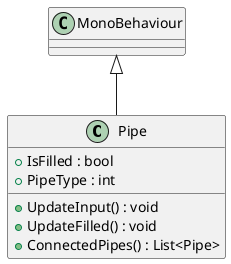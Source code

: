 @startuml
class Pipe {
    + IsFilled : bool
    + PipeType : int
    + UpdateInput() : void
    + UpdateFilled() : void
    + ConnectedPipes() : List<Pipe>
}
MonoBehaviour <|-- Pipe
@enduml

